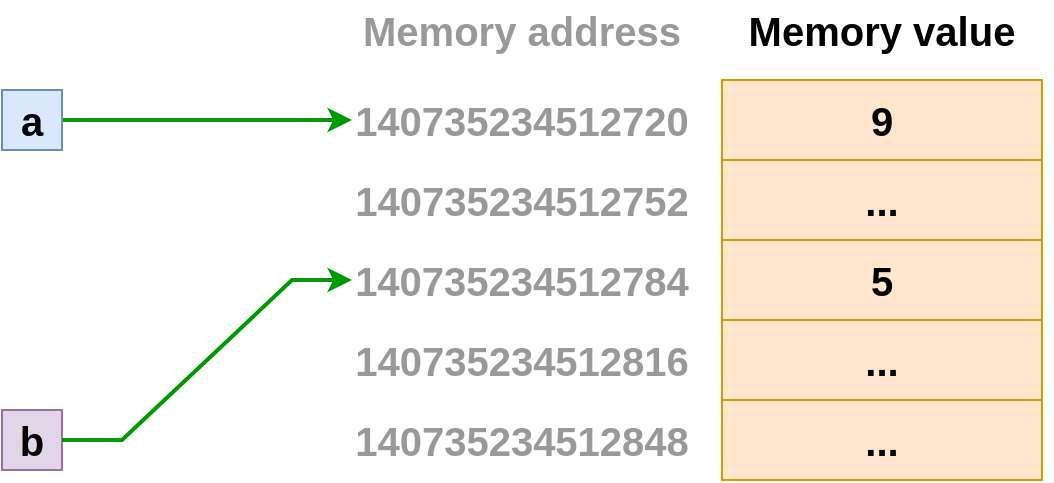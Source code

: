 <mxfile version="16.0.0" type="github">
  <diagram id="9VYlf7xLoxBSczJYT-ze" name="Page-1">
    <mxGraphModel dx="981" dy="526" grid="1" gridSize="10" guides="1" tooltips="1" connect="1" arrows="1" fold="1" page="1" pageScale="1" pageWidth="827" pageHeight="1169" math="0" shadow="0">
      <root>
        <mxCell id="0" />
        <mxCell id="1" parent="0" />
        <mxCell id="5JS05ig_G60j2r-XplZq-17" style="edgeStyle=entityRelationEdgeStyle;rounded=0;orthogonalLoop=1;jettySize=auto;html=1;fontSize=20;strokeWidth=2;strokeColor=#009900;entryX=0;entryY=0.5;entryDx=0;entryDy=0;" parent="1" source="5JS05ig_G60j2r-XplZq-1" target="5JS05ig_G60j2r-XplZq-11" edge="1">
          <mxGeometry relative="1" as="geometry" />
        </mxCell>
        <mxCell id="5JS05ig_G60j2r-XplZq-1" value="&lt;font style=&quot;font-size: 20px&quot;&gt;&lt;b&gt;a&lt;/b&gt;&lt;/font&gt;" style="text;html=1;strokeColor=#6c8ebf;fillColor=#dae8fc;align=center;verticalAlign=middle;whiteSpace=wrap;rounded=0;" parent="1" vertex="1">
          <mxGeometry x="80" y="85" width="30" height="30" as="geometry" />
        </mxCell>
        <mxCell id="5JS05ig_G60j2r-XplZq-2" value="5" style="rounded=0;whiteSpace=wrap;html=1;fontSize=20;fillColor=#ffe6cc;strokeColor=#d79b00;fontStyle=1" parent="1" vertex="1">
          <mxGeometry x="440" y="160" width="160" height="40" as="geometry" />
        </mxCell>
        <mxCell id="5JS05ig_G60j2r-XplZq-3" value="&lt;span&gt;&lt;/span&gt;&lt;strong class=&quot;r-b88u0q&quot;&gt;140735234512784&lt;/strong&gt;" style="text;html=1;strokeColor=none;fillColor=none;align=center;verticalAlign=middle;whiteSpace=wrap;rounded=0;fontSize=20;fontColor=#999999;" parent="1" vertex="1">
          <mxGeometry x="255" y="165" width="170" height="30" as="geometry" />
        </mxCell>
        <mxCell id="5JS05ig_G60j2r-XplZq-6" value="&lt;b&gt;...&lt;/b&gt;" style="rounded=0;whiteSpace=wrap;html=1;fontSize=20;fillColor=#ffe6cc;strokeColor=#d79b00;" parent="1" vertex="1">
          <mxGeometry x="440" y="120" width="160" height="40" as="geometry" />
        </mxCell>
        <mxCell id="5JS05ig_G60j2r-XplZq-7" value="&lt;b&gt;9&lt;/b&gt;" style="rounded=0;whiteSpace=wrap;html=1;fontSize=20;fillColor=#ffe6cc;strokeColor=#d79b00;" parent="1" vertex="1">
          <mxGeometry x="440" y="80" width="160" height="40" as="geometry" />
        </mxCell>
        <mxCell id="5JS05ig_G60j2r-XplZq-8" value="&lt;b&gt;...&lt;/b&gt;" style="rounded=0;whiteSpace=wrap;html=1;fontSize=20;fillColor=#ffe6cc;strokeColor=#d79b00;" parent="1" vertex="1">
          <mxGeometry x="440" y="200" width="160" height="40" as="geometry" />
        </mxCell>
        <mxCell id="5JS05ig_G60j2r-XplZq-9" value="&lt;b&gt;...&lt;/b&gt;" style="rounded=0;whiteSpace=wrap;html=1;fontSize=20;fillColor=#ffe6cc;strokeColor=#d79b00;" parent="1" vertex="1">
          <mxGeometry x="440" y="240" width="160" height="40" as="geometry" />
        </mxCell>
        <mxCell id="5JS05ig_G60j2r-XplZq-10" value="&lt;b&gt;140735234512752&lt;/b&gt;" style="text;html=1;strokeColor=none;fillColor=none;align=center;verticalAlign=middle;whiteSpace=wrap;rounded=0;fontSize=20;fontColor=#999999;" parent="1" vertex="1">
          <mxGeometry x="310" y="125" width="60" height="30" as="geometry" />
        </mxCell>
        <mxCell id="5JS05ig_G60j2r-XplZq-11" value="&lt;b&gt;140735234512720&lt;/b&gt;" style="text;html=1;strokeColor=none;fillColor=none;align=center;verticalAlign=middle;whiteSpace=wrap;rounded=0;fontSize=20;fontColor=#999999;" parent="1" vertex="1">
          <mxGeometry x="255" y="85" width="170" height="30" as="geometry" />
        </mxCell>
        <mxCell id="5JS05ig_G60j2r-XplZq-12" value="&lt;b&gt;140735234512816&lt;/b&gt;" style="text;html=1;strokeColor=none;fillColor=none;align=center;verticalAlign=middle;whiteSpace=wrap;rounded=0;fontSize=20;fontColor=#999999;" parent="1" vertex="1">
          <mxGeometry x="310" y="205" width="60" height="30" as="geometry" />
        </mxCell>
        <mxCell id="5JS05ig_G60j2r-XplZq-13" value="&lt;b&gt;140735234512848&lt;/b&gt;" style="text;html=1;strokeColor=none;fillColor=none;align=center;verticalAlign=middle;whiteSpace=wrap;rounded=0;fontSize=20;fontColor=#999999;" parent="1" vertex="1">
          <mxGeometry x="310" y="245" width="60" height="30" as="geometry" />
        </mxCell>
        <mxCell id="5JS05ig_G60j2r-XplZq-18" value="&lt;b&gt;&lt;font color=&quot;#999999&quot;&gt;Memory address&lt;/font&gt;&lt;/b&gt;" style="text;html=1;strokeColor=none;fillColor=none;align=center;verticalAlign=middle;whiteSpace=wrap;rounded=0;fontSize=20;" parent="1" vertex="1">
          <mxGeometry x="255" y="40" width="170" height="30" as="geometry" />
        </mxCell>
        <mxCell id="5JS05ig_G60j2r-XplZq-19" value="&lt;b&gt;&lt;font&gt;Memory value&lt;/font&gt;&lt;/b&gt;" style="text;html=1;strokeColor=none;fillColor=none;align=center;verticalAlign=middle;whiteSpace=wrap;rounded=0;fontSize=20;fontColor=#000000;" parent="1" vertex="1">
          <mxGeometry x="435" y="40" width="170" height="30" as="geometry" />
        </mxCell>
        <mxCell id="4YvRxLZk36wpLKAolRmS-1" value="&lt;font style=&quot;font-size: 20px&quot;&gt;&lt;b&gt;b&lt;/b&gt;&lt;/font&gt;" style="text;html=1;strokeColor=#9673a6;fillColor=#e1d5e7;align=center;verticalAlign=middle;whiteSpace=wrap;rounded=0;" parent="1" vertex="1">
          <mxGeometry x="80" y="245" width="30" height="30" as="geometry" />
        </mxCell>
        <mxCell id="4YvRxLZk36wpLKAolRmS-3" style="edgeStyle=entityRelationEdgeStyle;rounded=0;orthogonalLoop=1;jettySize=auto;html=1;fontSize=20;strokeWidth=2;strokeColor=#009900;entryX=0;entryY=0.5;entryDx=0;entryDy=0;" parent="1" target="5JS05ig_G60j2r-XplZq-3" edge="1">
          <mxGeometry relative="1" as="geometry">
            <mxPoint x="110" y="260" as="sourcePoint" />
            <mxPoint x="250" y="180" as="targetPoint" />
          </mxGeometry>
        </mxCell>
      </root>
    </mxGraphModel>
  </diagram>
</mxfile>
